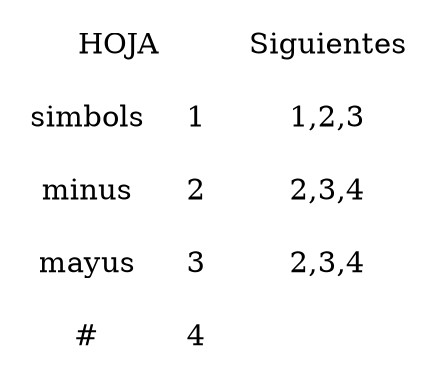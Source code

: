 digraph grafica{
rankdir=LR;
forcelabels= true;
node [shape = plain];
nodo18 [label = <<table border = '0' cellboder = '1' cellspacing='0' cellpadding='10'>
<tr>
<td COLSPAN='2'>HOJA</td>
<td>Siguientes</td>
</tr>
<tr>
<td>simbols</td>
<td>1</td>
<td>1,2,3</td>
</tr>
<tr>
<td>minus</td>
<td>2</td>
<td>2,3,4</td>
</tr>
<tr>
<td>mayus</td>
<td>3</td>
<td>2,3,4</td>
</tr>
<tr>
<td>#</td>
<td>4</td>
<td></td>
</tr>
</table>>];

}